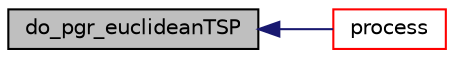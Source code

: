 digraph "do_pgr_euclideanTSP"
{
  edge [fontname="Helvetica",fontsize="10",labelfontname="Helvetica",labelfontsize="10"];
  node [fontname="Helvetica",fontsize="10",shape=record];
  rankdir="LR";
  Node26 [label="do_pgr_euclideanTSP",height=0.2,width=0.4,color="black", fillcolor="grey75", style="filled", fontcolor="black"];
  Node26 -> Node27 [dir="back",color="midnightblue",fontsize="10",style="solid",fontname="Helvetica"];
  Node27 [label="process",height=0.2,width=0.4,color="red", fillcolor="white", style="filled",URL="$euclideanTSP_8c.html#a5c2ef61b450c280fda2f6a08cf0b1f05"];
}
